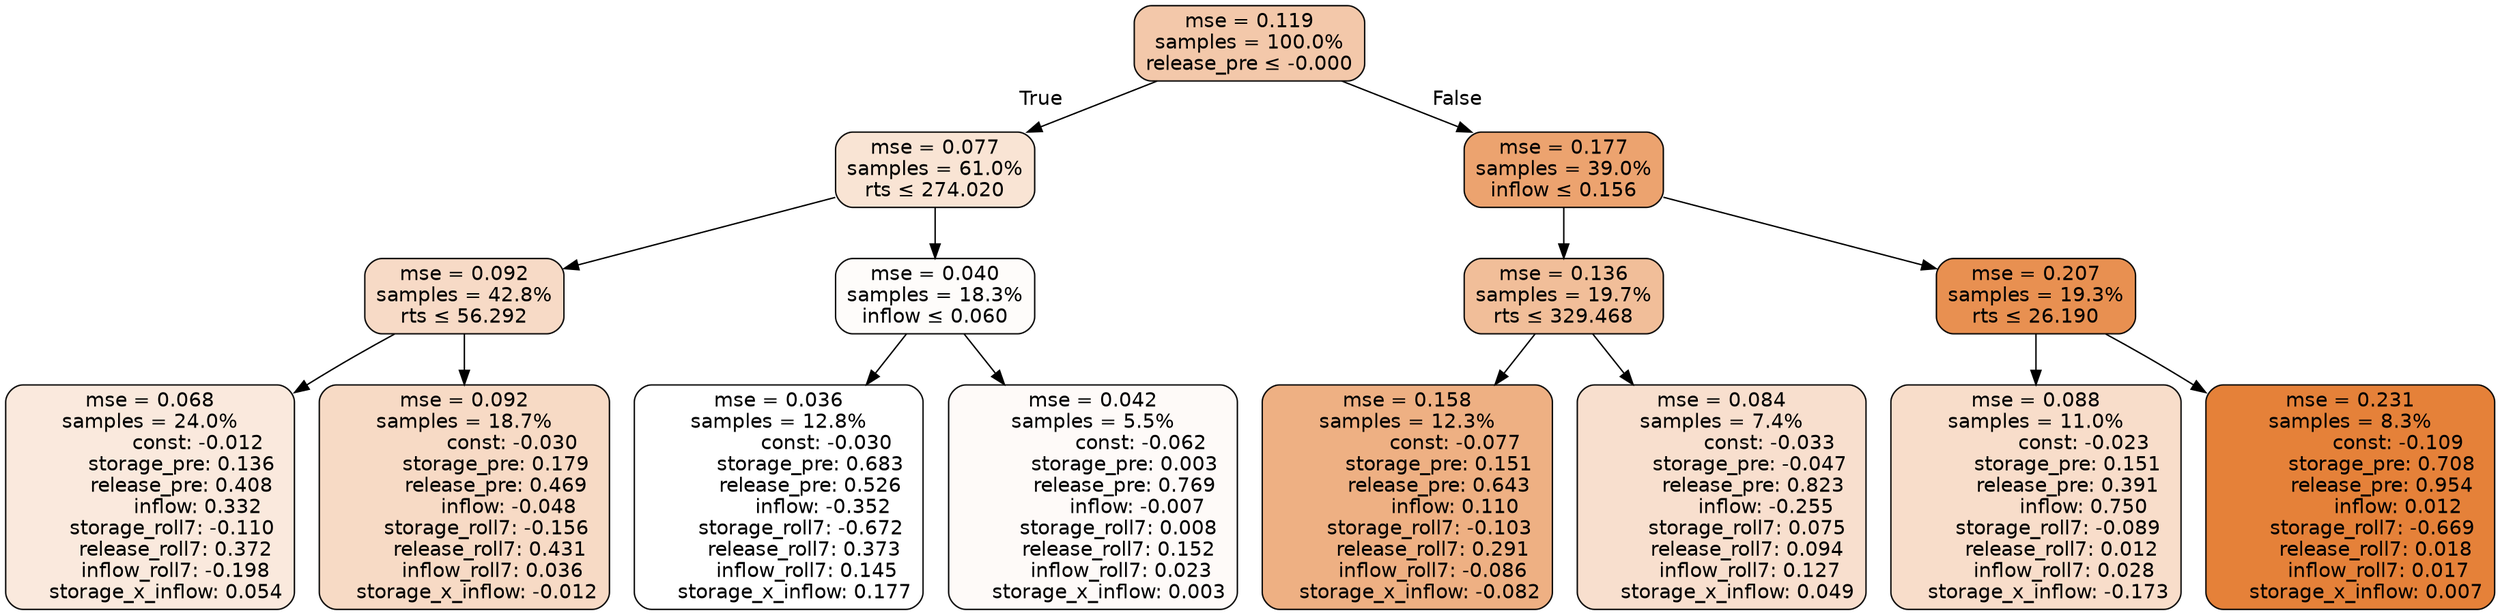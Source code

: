 digraph tree {
bgcolor="transparent"
node [shape=rectangle, style="filled, rounded", color="black", fontname=helvetica] ;
edge [fontname=helvetica] ;
	"0" [label="mse = 0.119
samples = 100.0%
release_pre &le; -0.000", fillcolor="#f3c8aa"]
	"1" [label="mse = 0.077
samples = 61.0%
rts &le; 274.020", fillcolor="#f9e4d4"]
	"2" [label="mse = 0.092
samples = 42.8%
rts &le; 56.292", fillcolor="#f7dac6"]
	"3" [label="mse = 0.068
samples = 24.0%
               const: -0.012
          storage_pre: 0.136
          release_pre: 0.408
               inflow: 0.332
       storage_roll7: -0.110
        release_roll7: 0.372
        inflow_roll7: -0.198
     storage_x_inflow: 0.054", fillcolor="#fae9dd"]
	"4" [label="mse = 0.092
samples = 18.7%
               const: -0.030
          storage_pre: 0.179
          release_pre: 0.469
              inflow: -0.048
       storage_roll7: -0.156
        release_roll7: 0.431
         inflow_roll7: 0.036
    storage_x_inflow: -0.012", fillcolor="#f7dac5"]
	"5" [label="mse = 0.040
samples = 18.3%
inflow &le; 0.060", fillcolor="#fefcfa"]
	"6" [label="mse = 0.036
samples = 12.8%
               const: -0.030
          storage_pre: 0.683
          release_pre: 0.526
              inflow: -0.352
       storage_roll7: -0.672
        release_roll7: 0.373
         inflow_roll7: 0.145
     storage_x_inflow: 0.177", fillcolor="#ffffff"]
	"7" [label="mse = 0.042
samples = 5.5%
               const: -0.062
          storage_pre: 0.003
          release_pre: 0.769
              inflow: -0.007
        storage_roll7: 0.008
        release_roll7: 0.152
         inflow_roll7: 0.023
     storage_x_inflow: 0.003", fillcolor="#fefaf8"]
	"8" [label="mse = 0.177
samples = 39.0%
inflow &le; 0.156", fillcolor="#eca36f"]
	"9" [label="mse = 0.136
samples = 19.7%
rts &le; 329.468", fillcolor="#f1be99"]
	"10" [label="mse = 0.158
samples = 12.3%
               const: -0.077
          storage_pre: 0.151
          release_pre: 0.643
               inflow: 0.110
       storage_roll7: -0.103
        release_roll7: 0.291
        inflow_roll7: -0.086
    storage_x_inflow: -0.082", fillcolor="#eeb083"]
	"11" [label="mse = 0.084
samples = 7.4%
               const: -0.033
         storage_pre: -0.047
          release_pre: 0.823
              inflow: -0.255
        storage_roll7: 0.075
        release_roll7: 0.094
         inflow_roll7: 0.127
     storage_x_inflow: 0.049", fillcolor="#f8dfce"]
	"12" [label="mse = 0.207
samples = 19.3%
rts &le; 26.190", fillcolor="#e89051"]
	"13" [label="mse = 0.088
samples = 11.0%
               const: -0.023
          storage_pre: 0.151
          release_pre: 0.391
               inflow: 0.750
       storage_roll7: -0.089
        release_roll7: 0.012
         inflow_roll7: 0.028
    storage_x_inflow: -0.173", fillcolor="#f8ddca"]
	"14" [label="mse = 0.231
samples = 8.3%
               const: -0.109
          storage_pre: 0.708
          release_pre: 0.954
               inflow: 0.012
       storage_roll7: -0.669
        release_roll7: 0.018
         inflow_roll7: 0.017
     storage_x_inflow: 0.007", fillcolor="#e58139"]

	"0" -> "1" [labeldistance=2.5, labelangle=45, headlabel="True"]
	"1" -> "2"
	"2" -> "3"
	"2" -> "4"
	"1" -> "5"
	"5" -> "6"
	"5" -> "7"
	"0" -> "8" [labeldistance=2.5, labelangle=-45, headlabel="False"]
	"8" -> "9"
	"9" -> "10"
	"9" -> "11"
	"8" -> "12"
	"12" -> "13"
	"12" -> "14"
}